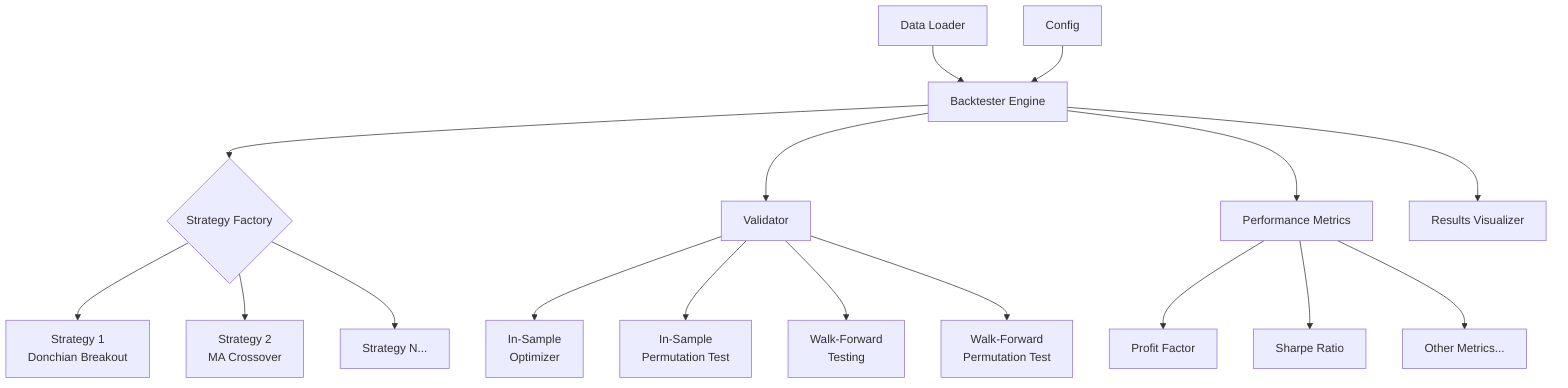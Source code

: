 flowchart TD
    A[Data Loader] --> B[Backtester Engine]
    B --> C{Strategy Factory}
    C --> D[Strategy 1\nDonchian Breakout]
    C --> E[Strategy 2\nMA Crossover]
    C --> F[Strategy N...]
    
    B --> G[Validator]
    G --> H[In-Sample\nOptimizer]
    G --> I[In-Sample\nPermutation Test]
    G --> J[Walk-Forward\nTesting]
    G --> K[Walk-Forward\nPermutation Test]
    
    B --> L[Performance Metrics]
    L --> M[Profit Factor]
    L --> N[Sharpe Ratio]
    L --> O[Other Metrics...]
    
    P[Config] --> B
    
    B --> Q[Results Visualizer]